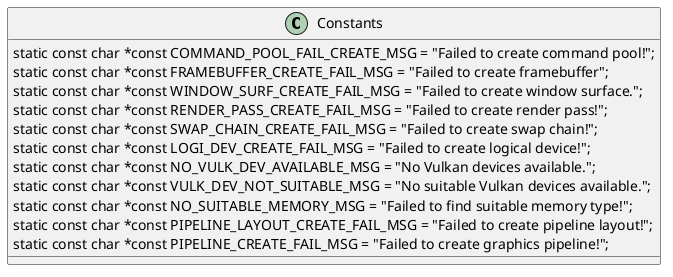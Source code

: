 @startuml Constants
class Constants{
static const char *const COMMAND_POOL_FAIL_CREATE_MSG = "Failed to create command pool!";
static const char *const FRAMEBUFFER_CREATE_FAIL_MSG = "Failed to create framebuffer";
static const char *const WINDOW_SURF_CREATE_FAIL_MSG = "Failed to create window surface.";
static const char *const RENDER_PASS_CREATE_FAIL_MSG = "Failed to create render pass!";
static const char *const SWAP_CHAIN_CREATE_FAIL_MSG = "Failed to create swap chain!";
static const char *const LOGI_DEV_CREATE_FAIL_MSG = "Failed to create logical device!";
static const char *const NO_VULK_DEV_AVAILABLE_MSG = "No Vulkan devices available.";
static const char *const VULK_DEV_NOT_SUITABLE_MSG = "No suitable Vulkan devices available.";
static const char *const NO_SUITABLE_MEMORY_MSG = "Failed to find suitable memory type!";
static const char *const PIPELINE_LAYOUT_CREATE_FAIL_MSG = "Failed to create pipeline layout!";
static const char *const PIPELINE_CREATE_FAIL_MSG = "Failed to create graphics pipeline!";
}
@enduml